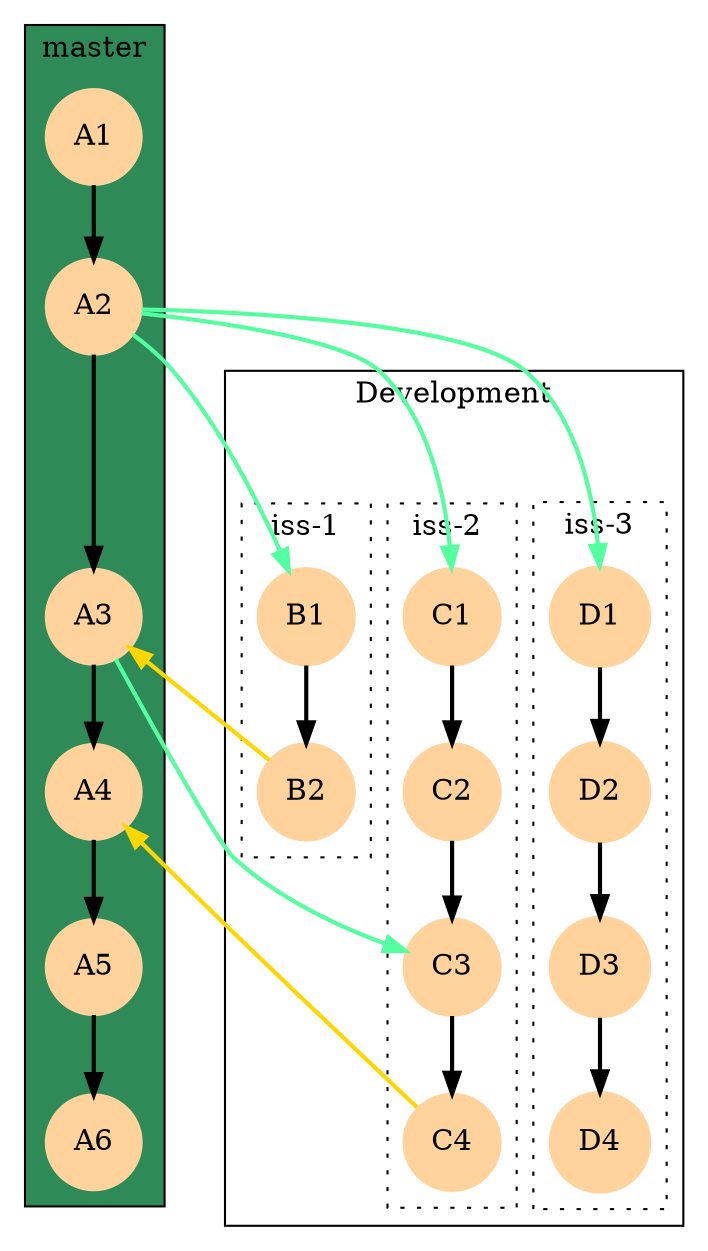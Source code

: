 digraph G {
  graph [rankdir=TB bgcolor="transparent"]
  node[style="filled" width=0.5 height=0.5 shape=circle color=burlywood1]
  edge[penwidth=2]
  subgraph cluster0 {
    label="master"
    bgcolor=seagreen
    node[group=master]
    A1 -> A2 -> A3 -> A4 -> A5 -> A6
  }
  subgraph cluster1 {
    label="Development\n\n\n"
    subgraph cluster1 {
      label="iss-1"
      style="dotted"
      B1 -> B2
    }
    subgraph cluster2 {
      label="iss-2 "
      style="dotted"
      node[group=iss2]
      C1 -> C2 -> C3 -> C4
    }
    subgraph cluster4 {
      style="dotted"
      label="iss-3"
      node[group=iss4]
      D1 -> D2 -> D3 -> D4
    }
  }
  edge[color=seagreen1]
  A2 -> C1
  A3 -> C3
  A2 -> B1
  A2 -> D1
  edge[color=gold]
  B2 -> A3
  C4 -> A4
}